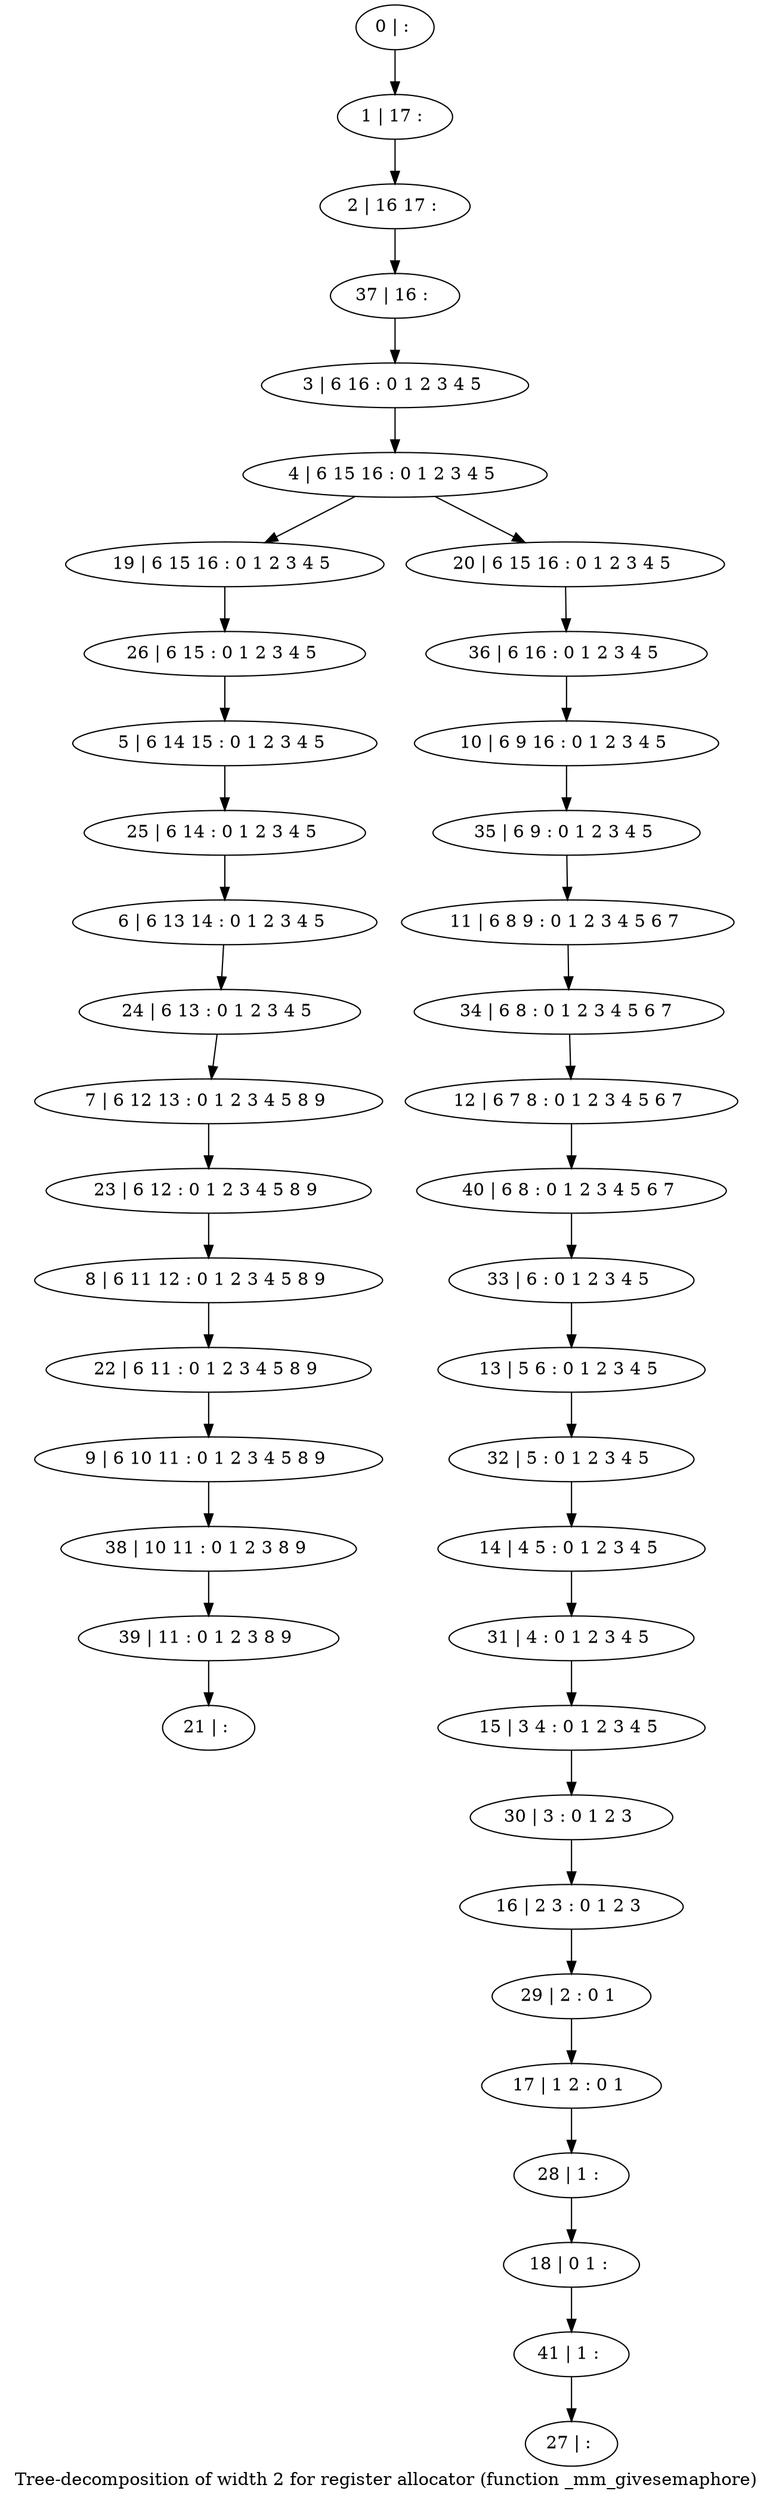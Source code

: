 digraph G {
graph [label="Tree-decomposition of width 2 for register allocator (function _mm_givesemaphore)"]
0[label="0 | : "];
1[label="1 | 17 : "];
2[label="2 | 16 17 : "];
3[label="3 | 6 16 : 0 1 2 3 4 5 "];
4[label="4 | 6 15 16 : 0 1 2 3 4 5 "];
5[label="5 | 6 14 15 : 0 1 2 3 4 5 "];
6[label="6 | 6 13 14 : 0 1 2 3 4 5 "];
7[label="7 | 6 12 13 : 0 1 2 3 4 5 8 9 "];
8[label="8 | 6 11 12 : 0 1 2 3 4 5 8 9 "];
9[label="9 | 6 10 11 : 0 1 2 3 4 5 8 9 "];
10[label="10 | 6 9 16 : 0 1 2 3 4 5 "];
11[label="11 | 6 8 9 : 0 1 2 3 4 5 6 7 "];
12[label="12 | 6 7 8 : 0 1 2 3 4 5 6 7 "];
13[label="13 | 5 6 : 0 1 2 3 4 5 "];
14[label="14 | 4 5 : 0 1 2 3 4 5 "];
15[label="15 | 3 4 : 0 1 2 3 4 5 "];
16[label="16 | 2 3 : 0 1 2 3 "];
17[label="17 | 1 2 : 0 1 "];
18[label="18 | 0 1 : "];
19[label="19 | 6 15 16 : 0 1 2 3 4 5 "];
20[label="20 | 6 15 16 : 0 1 2 3 4 5 "];
21[label="21 | : "];
22[label="22 | 6 11 : 0 1 2 3 4 5 8 9 "];
23[label="23 | 6 12 : 0 1 2 3 4 5 8 9 "];
24[label="24 | 6 13 : 0 1 2 3 4 5 "];
25[label="25 | 6 14 : 0 1 2 3 4 5 "];
26[label="26 | 6 15 : 0 1 2 3 4 5 "];
27[label="27 | : "];
28[label="28 | 1 : "];
29[label="29 | 2 : 0 1 "];
30[label="30 | 3 : 0 1 2 3 "];
31[label="31 | 4 : 0 1 2 3 4 5 "];
32[label="32 | 5 : 0 1 2 3 4 5 "];
33[label="33 | 6 : 0 1 2 3 4 5 "];
34[label="34 | 6 8 : 0 1 2 3 4 5 6 7 "];
35[label="35 | 6 9 : 0 1 2 3 4 5 "];
36[label="36 | 6 16 : 0 1 2 3 4 5 "];
37[label="37 | 16 : "];
38[label="38 | 10 11 : 0 1 2 3 8 9 "];
39[label="39 | 11 : 0 1 2 3 8 9 "];
40[label="40 | 6 8 : 0 1 2 3 4 5 6 7 "];
41[label="41 | 1 : "];
0->1 ;
1->2 ;
3->4 ;
4->19 ;
4->20 ;
22->9 ;
8->22 ;
23->8 ;
7->23 ;
24->7 ;
6->24 ;
25->6 ;
5->25 ;
26->5 ;
19->26 ;
28->18 ;
17->28 ;
29->17 ;
16->29 ;
30->16 ;
15->30 ;
31->15 ;
14->31 ;
32->14 ;
13->32 ;
33->13 ;
34->12 ;
11->34 ;
35->11 ;
10->35 ;
36->10 ;
20->36 ;
37->3 ;
2->37 ;
9->38 ;
39->21 ;
38->39 ;
40->33 ;
12->40 ;
41->27 ;
18->41 ;
}
